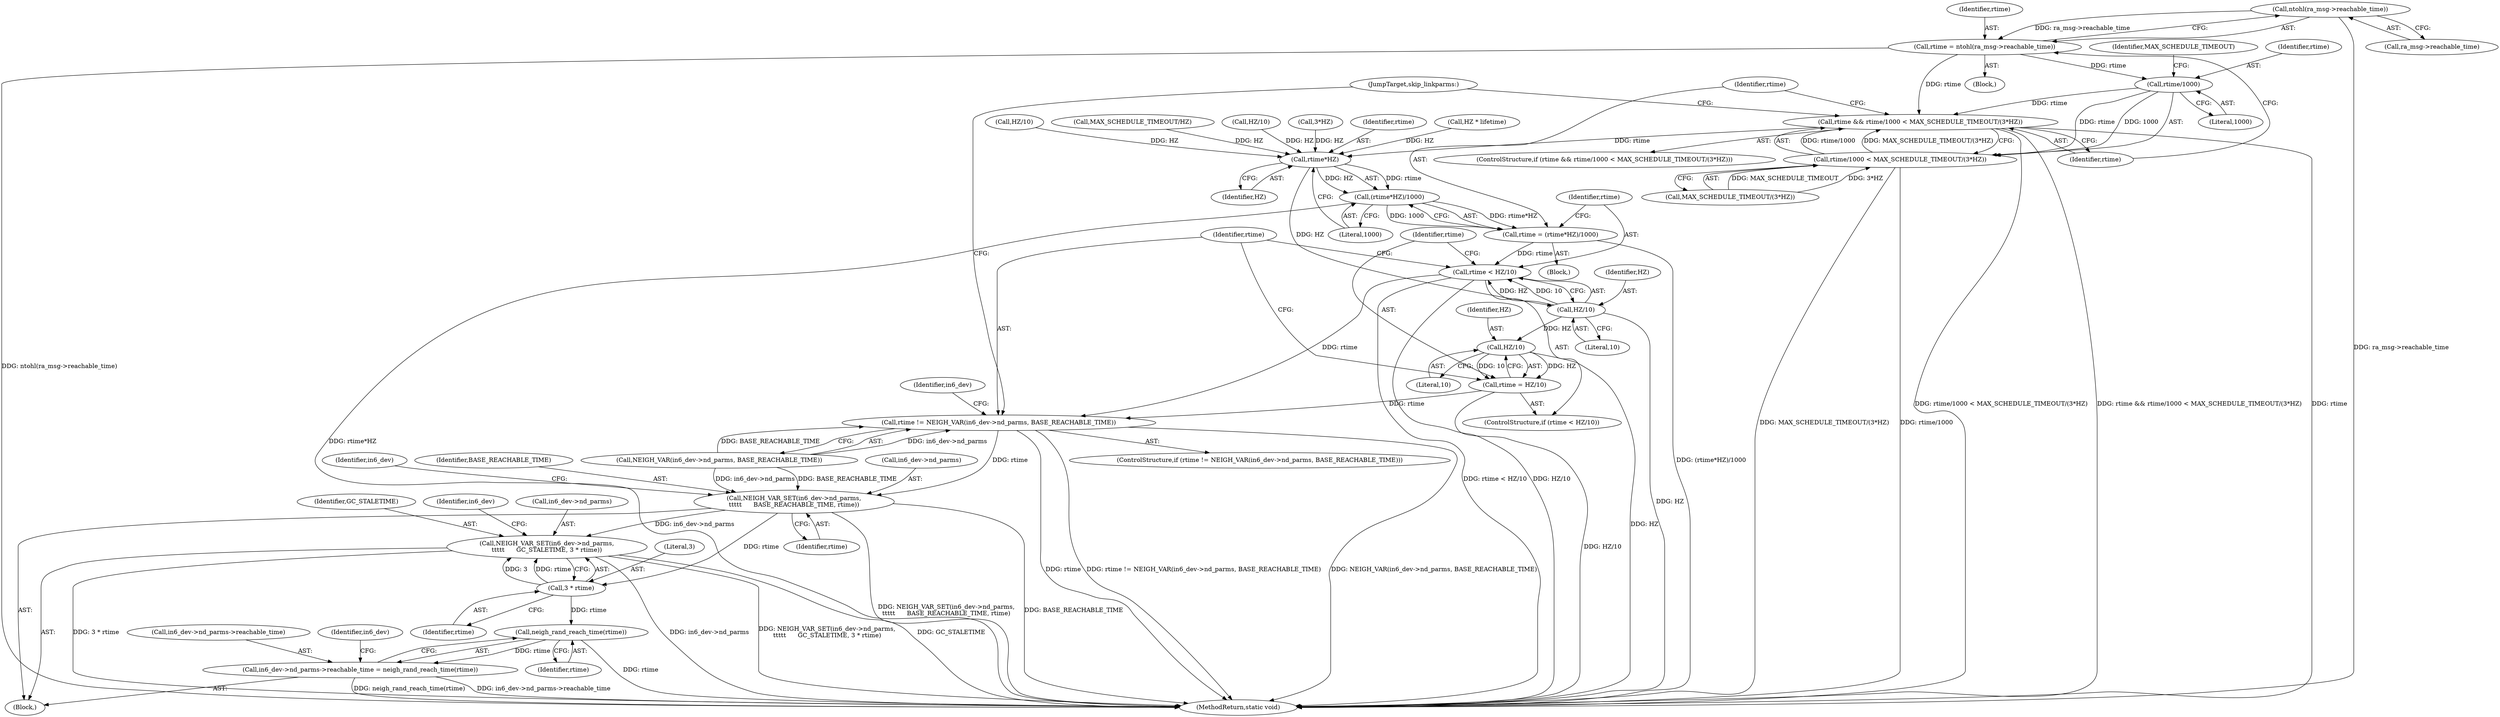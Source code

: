digraph "0_linux_6fd99094de2b83d1d4c8457f2c83483b2828e75a@pointer" {
"1000649" [label="(Call,ntohl(ra_msg->reachable_time))"];
"1000647" [label="(Call,rtime = ntohl(ra_msg->reachable_time))"];
"1000654" [label="(Call,rtime && rtime/1000 < MAX_SCHEDULE_TIMEOUT/(3*HZ))"];
"1000669" [label="(Call,rtime*HZ)"];
"1000668" [label="(Call,(rtime*HZ)/1000)"];
"1000666" [label="(Call,rtime = (rtime*HZ)/1000)"];
"1000674" [label="(Call,rtime < HZ/10)"];
"1000685" [label="(Call,rtime != NEIGH_VAR(in6_dev->nd_parms, BASE_REACHABLE_TIME))"];
"1000693" [label="(Call,NEIGH_VAR_SET(in6_dev->nd_parms,\n\t\t\t\t\t      BASE_REACHABLE_TIME, rtime))"];
"1000699" [label="(Call,NEIGH_VAR_SET(in6_dev->nd_parms,\n\t\t\t\t\t      GC_STALETIME, 3 * rtime))"];
"1000704" [label="(Call,3 * rtime)"];
"1000713" [label="(Call,neigh_rand_reach_time(rtime))"];
"1000707" [label="(Call,in6_dev->nd_parms->reachable_time = neigh_rand_reach_time(rtime))"];
"1000676" [label="(Call,HZ/10)"];
"1000681" [label="(Call,HZ/10)"];
"1000679" [label="(Call,rtime = HZ/10)"];
"1000657" [label="(Call,rtime/1000)"];
"1000656" [label="(Call,rtime/1000 < MAX_SCHEDULE_TIMEOUT/(3*HZ))"];
"1000695" [label="(Identifier,in6_dev)"];
"1000648" [label="(Identifier,rtime)"];
"1000667" [label="(Identifier,rtime)"];
"1000723" [label="(JumpTarget,skip_linkparms:)"];
"1000625" [label="(Call,HZ/10)"];
"1000683" [label="(Literal,10)"];
"1000699" [label="(Call,NEIGH_VAR_SET(in6_dev->nd_parms,\n\t\t\t\t\t      GC_STALETIME, 3 * rtime))"];
"1000650" [label="(Call,ra_msg->reachable_time)"];
"1000705" [label="(Literal,3)"];
"1000666" [label="(Call,rtime = (rtime*HZ)/1000)"];
"1000685" [label="(Call,rtime != NEIGH_VAR(in6_dev->nd_parms, BASE_REACHABLE_TIME))"];
"1000681" [label="(Call,HZ/10)"];
"1000611" [label="(Call,MAX_SCHEDULE_TIMEOUT/HZ)"];
"1000655" [label="(Identifier,rtime)"];
"1000672" [label="(Literal,1000)"];
"1000654" [label="(Call,rtime && rtime/1000 < MAX_SCHEDULE_TIMEOUT/(3*HZ))"];
"1000630" [label="(Call,HZ/10)"];
"1000692" [label="(Block,)"];
"1000714" [label="(Identifier,rtime)"];
"1000661" [label="(Identifier,MAX_SCHEDULE_TIMEOUT)"];
"1000693" [label="(Call,NEIGH_VAR_SET(in6_dev->nd_parms,\n\t\t\t\t\t      BASE_REACHABLE_TIME, rtime))"];
"1000649" [label="(Call,ntohl(ra_msg->reachable_time))"];
"1000657" [label="(Call,rtime/1000)"];
"1000647" [label="(Call,rtime = ntohl(ra_msg->reachable_time))"];
"1000680" [label="(Identifier,rtime)"];
"1000686" [label="(Identifier,rtime)"];
"1000668" [label="(Call,(rtime*HZ)/1000)"];
"1000677" [label="(Identifier,HZ)"];
"1000662" [label="(Call,3*HZ)"];
"1000708" [label="(Call,in6_dev->nd_parms->reachable_time)"];
"1000694" [label="(Call,in6_dev->nd_parms)"];
"1000701" [label="(Identifier,in6_dev)"];
"1001104" [label="(MethodReturn,static void)"];
"1000684" [label="(ControlStructure,if (rtime != NEIGH_VAR(in6_dev->nd_parms, BASE_REACHABLE_TIME)))"];
"1000707" [label="(Call,in6_dev->nd_parms->reachable_time = neigh_rand_reach_time(rtime))"];
"1000679" [label="(Call,rtime = HZ/10)"];
"1000687" [label="(Call,NEIGH_VAR(in6_dev->nd_parms, BASE_REACHABLE_TIME))"];
"1000675" [label="(Identifier,rtime)"];
"1000704" [label="(Call,3 * rtime)"];
"1000713" [label="(Call,neigh_rand_reach_time(rtime))"];
"1000656" [label="(Call,rtime/1000 < MAX_SCHEDULE_TIMEOUT/(3*HZ))"];
"1000698" [label="(Identifier,rtime)"];
"1000676" [label="(Call,HZ/10)"];
"1000670" [label="(Identifier,rtime)"];
"1000697" [label="(Identifier,BASE_REACHABLE_TIME)"];
"1000671" [label="(Identifier,HZ)"];
"1000596" [label="(Block,)"];
"1000673" [label="(ControlStructure,if (rtime < HZ/10))"];
"1000538" [label="(Call,HZ * lifetime)"];
"1000665" [label="(Block,)"];
"1000660" [label="(Call,MAX_SCHEDULE_TIMEOUT/(3*HZ))"];
"1000669" [label="(Call,rtime*HZ)"];
"1000674" [label="(Call,rtime < HZ/10)"];
"1000682" [label="(Identifier,HZ)"];
"1000717" [label="(Identifier,in6_dev)"];
"1000706" [label="(Identifier,rtime)"];
"1000678" [label="(Literal,10)"];
"1000653" [label="(ControlStructure,if (rtime && rtime/1000 < MAX_SCHEDULE_TIMEOUT/(3*HZ)))"];
"1000710" [label="(Identifier,in6_dev)"];
"1000700" [label="(Call,in6_dev->nd_parms)"];
"1000658" [label="(Identifier,rtime)"];
"1000703" [label="(Identifier,GC_STALETIME)"];
"1000659" [label="(Literal,1000)"];
"1000649" -> "1000647"  [label="AST: "];
"1000649" -> "1000650"  [label="CFG: "];
"1000650" -> "1000649"  [label="AST: "];
"1000647" -> "1000649"  [label="CFG: "];
"1000649" -> "1001104"  [label="DDG: ra_msg->reachable_time"];
"1000649" -> "1000647"  [label="DDG: ra_msg->reachable_time"];
"1000647" -> "1000596"  [label="AST: "];
"1000648" -> "1000647"  [label="AST: "];
"1000655" -> "1000647"  [label="CFG: "];
"1000647" -> "1001104"  [label="DDG: ntohl(ra_msg->reachable_time)"];
"1000647" -> "1000654"  [label="DDG: rtime"];
"1000647" -> "1000657"  [label="DDG: rtime"];
"1000654" -> "1000653"  [label="AST: "];
"1000654" -> "1000655"  [label="CFG: "];
"1000654" -> "1000656"  [label="CFG: "];
"1000655" -> "1000654"  [label="AST: "];
"1000656" -> "1000654"  [label="AST: "];
"1000667" -> "1000654"  [label="CFG: "];
"1000723" -> "1000654"  [label="CFG: "];
"1000654" -> "1001104"  [label="DDG: rtime/1000 < MAX_SCHEDULE_TIMEOUT/(3*HZ)"];
"1000654" -> "1001104"  [label="DDG: rtime"];
"1000654" -> "1001104"  [label="DDG: rtime && rtime/1000 < MAX_SCHEDULE_TIMEOUT/(3*HZ)"];
"1000657" -> "1000654"  [label="DDG: rtime"];
"1000656" -> "1000654"  [label="DDG: rtime/1000"];
"1000656" -> "1000654"  [label="DDG: MAX_SCHEDULE_TIMEOUT/(3*HZ)"];
"1000654" -> "1000669"  [label="DDG: rtime"];
"1000669" -> "1000668"  [label="AST: "];
"1000669" -> "1000671"  [label="CFG: "];
"1000670" -> "1000669"  [label="AST: "];
"1000671" -> "1000669"  [label="AST: "];
"1000672" -> "1000669"  [label="CFG: "];
"1000669" -> "1000668"  [label="DDG: rtime"];
"1000669" -> "1000668"  [label="DDG: HZ"];
"1000625" -> "1000669"  [label="DDG: HZ"];
"1000630" -> "1000669"  [label="DDG: HZ"];
"1000538" -> "1000669"  [label="DDG: HZ"];
"1000662" -> "1000669"  [label="DDG: HZ"];
"1000611" -> "1000669"  [label="DDG: HZ"];
"1000669" -> "1000676"  [label="DDG: HZ"];
"1000668" -> "1000666"  [label="AST: "];
"1000668" -> "1000672"  [label="CFG: "];
"1000672" -> "1000668"  [label="AST: "];
"1000666" -> "1000668"  [label="CFG: "];
"1000668" -> "1001104"  [label="DDG: rtime*HZ"];
"1000668" -> "1000666"  [label="DDG: rtime*HZ"];
"1000668" -> "1000666"  [label="DDG: 1000"];
"1000666" -> "1000665"  [label="AST: "];
"1000667" -> "1000666"  [label="AST: "];
"1000675" -> "1000666"  [label="CFG: "];
"1000666" -> "1001104"  [label="DDG: (rtime*HZ)/1000"];
"1000666" -> "1000674"  [label="DDG: rtime"];
"1000674" -> "1000673"  [label="AST: "];
"1000674" -> "1000676"  [label="CFG: "];
"1000675" -> "1000674"  [label="AST: "];
"1000676" -> "1000674"  [label="AST: "];
"1000680" -> "1000674"  [label="CFG: "];
"1000686" -> "1000674"  [label="CFG: "];
"1000674" -> "1001104"  [label="DDG: HZ/10"];
"1000674" -> "1001104"  [label="DDG: rtime < HZ/10"];
"1000676" -> "1000674"  [label="DDG: HZ"];
"1000676" -> "1000674"  [label="DDG: 10"];
"1000674" -> "1000685"  [label="DDG: rtime"];
"1000685" -> "1000684"  [label="AST: "];
"1000685" -> "1000687"  [label="CFG: "];
"1000686" -> "1000685"  [label="AST: "];
"1000687" -> "1000685"  [label="AST: "];
"1000695" -> "1000685"  [label="CFG: "];
"1000723" -> "1000685"  [label="CFG: "];
"1000685" -> "1001104"  [label="DDG: rtime != NEIGH_VAR(in6_dev->nd_parms, BASE_REACHABLE_TIME)"];
"1000685" -> "1001104"  [label="DDG: NEIGH_VAR(in6_dev->nd_parms, BASE_REACHABLE_TIME)"];
"1000685" -> "1001104"  [label="DDG: rtime"];
"1000679" -> "1000685"  [label="DDG: rtime"];
"1000687" -> "1000685"  [label="DDG: in6_dev->nd_parms"];
"1000687" -> "1000685"  [label="DDG: BASE_REACHABLE_TIME"];
"1000685" -> "1000693"  [label="DDG: rtime"];
"1000693" -> "1000692"  [label="AST: "];
"1000693" -> "1000698"  [label="CFG: "];
"1000694" -> "1000693"  [label="AST: "];
"1000697" -> "1000693"  [label="AST: "];
"1000698" -> "1000693"  [label="AST: "];
"1000701" -> "1000693"  [label="CFG: "];
"1000693" -> "1001104"  [label="DDG: NEIGH_VAR_SET(in6_dev->nd_parms,\n\t\t\t\t\t      BASE_REACHABLE_TIME, rtime)"];
"1000693" -> "1001104"  [label="DDG: BASE_REACHABLE_TIME"];
"1000687" -> "1000693"  [label="DDG: in6_dev->nd_parms"];
"1000687" -> "1000693"  [label="DDG: BASE_REACHABLE_TIME"];
"1000693" -> "1000699"  [label="DDG: in6_dev->nd_parms"];
"1000693" -> "1000704"  [label="DDG: rtime"];
"1000699" -> "1000692"  [label="AST: "];
"1000699" -> "1000704"  [label="CFG: "];
"1000700" -> "1000699"  [label="AST: "];
"1000703" -> "1000699"  [label="AST: "];
"1000704" -> "1000699"  [label="AST: "];
"1000710" -> "1000699"  [label="CFG: "];
"1000699" -> "1001104"  [label="DDG: in6_dev->nd_parms"];
"1000699" -> "1001104"  [label="DDG: NEIGH_VAR_SET(in6_dev->nd_parms,\n\t\t\t\t\t      GC_STALETIME, 3 * rtime)"];
"1000699" -> "1001104"  [label="DDG: GC_STALETIME"];
"1000699" -> "1001104"  [label="DDG: 3 * rtime"];
"1000704" -> "1000699"  [label="DDG: 3"];
"1000704" -> "1000699"  [label="DDG: rtime"];
"1000704" -> "1000706"  [label="CFG: "];
"1000705" -> "1000704"  [label="AST: "];
"1000706" -> "1000704"  [label="AST: "];
"1000704" -> "1000713"  [label="DDG: rtime"];
"1000713" -> "1000707"  [label="AST: "];
"1000713" -> "1000714"  [label="CFG: "];
"1000714" -> "1000713"  [label="AST: "];
"1000707" -> "1000713"  [label="CFG: "];
"1000713" -> "1001104"  [label="DDG: rtime"];
"1000713" -> "1000707"  [label="DDG: rtime"];
"1000707" -> "1000692"  [label="AST: "];
"1000708" -> "1000707"  [label="AST: "];
"1000717" -> "1000707"  [label="CFG: "];
"1000707" -> "1001104"  [label="DDG: in6_dev->nd_parms->reachable_time"];
"1000707" -> "1001104"  [label="DDG: neigh_rand_reach_time(rtime)"];
"1000676" -> "1000678"  [label="CFG: "];
"1000677" -> "1000676"  [label="AST: "];
"1000678" -> "1000676"  [label="AST: "];
"1000676" -> "1001104"  [label="DDG: HZ"];
"1000676" -> "1000681"  [label="DDG: HZ"];
"1000681" -> "1000679"  [label="AST: "];
"1000681" -> "1000683"  [label="CFG: "];
"1000682" -> "1000681"  [label="AST: "];
"1000683" -> "1000681"  [label="AST: "];
"1000679" -> "1000681"  [label="CFG: "];
"1000681" -> "1001104"  [label="DDG: HZ"];
"1000681" -> "1000679"  [label="DDG: HZ"];
"1000681" -> "1000679"  [label="DDG: 10"];
"1000679" -> "1000673"  [label="AST: "];
"1000680" -> "1000679"  [label="AST: "];
"1000686" -> "1000679"  [label="CFG: "];
"1000679" -> "1001104"  [label="DDG: HZ/10"];
"1000657" -> "1000656"  [label="AST: "];
"1000657" -> "1000659"  [label="CFG: "];
"1000658" -> "1000657"  [label="AST: "];
"1000659" -> "1000657"  [label="AST: "];
"1000661" -> "1000657"  [label="CFG: "];
"1000657" -> "1000656"  [label="DDG: rtime"];
"1000657" -> "1000656"  [label="DDG: 1000"];
"1000656" -> "1000660"  [label="CFG: "];
"1000660" -> "1000656"  [label="AST: "];
"1000656" -> "1001104"  [label="DDG: MAX_SCHEDULE_TIMEOUT/(3*HZ)"];
"1000656" -> "1001104"  [label="DDG: rtime/1000"];
"1000660" -> "1000656"  [label="DDG: MAX_SCHEDULE_TIMEOUT"];
"1000660" -> "1000656"  [label="DDG: 3*HZ"];
}
